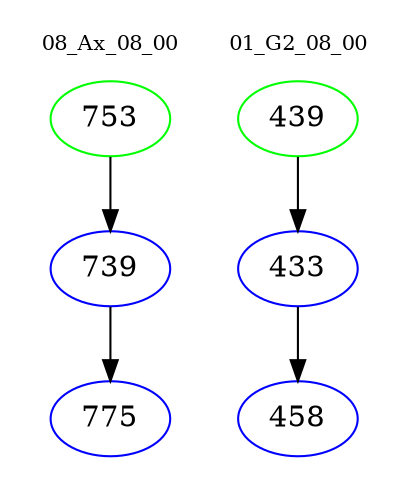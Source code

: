 digraph{
subgraph cluster_0 {
color = white
label = "08_Ax_08_00";
fontsize=10;
T0_753 [label="753", color="green"]
T0_753 -> T0_739 [color="black"]
T0_739 [label="739", color="blue"]
T0_739 -> T0_775 [color="black"]
T0_775 [label="775", color="blue"]
}
subgraph cluster_1 {
color = white
label = "01_G2_08_00";
fontsize=10;
T1_439 [label="439", color="green"]
T1_439 -> T1_433 [color="black"]
T1_433 [label="433", color="blue"]
T1_433 -> T1_458 [color="black"]
T1_458 [label="458", color="blue"]
}
}
